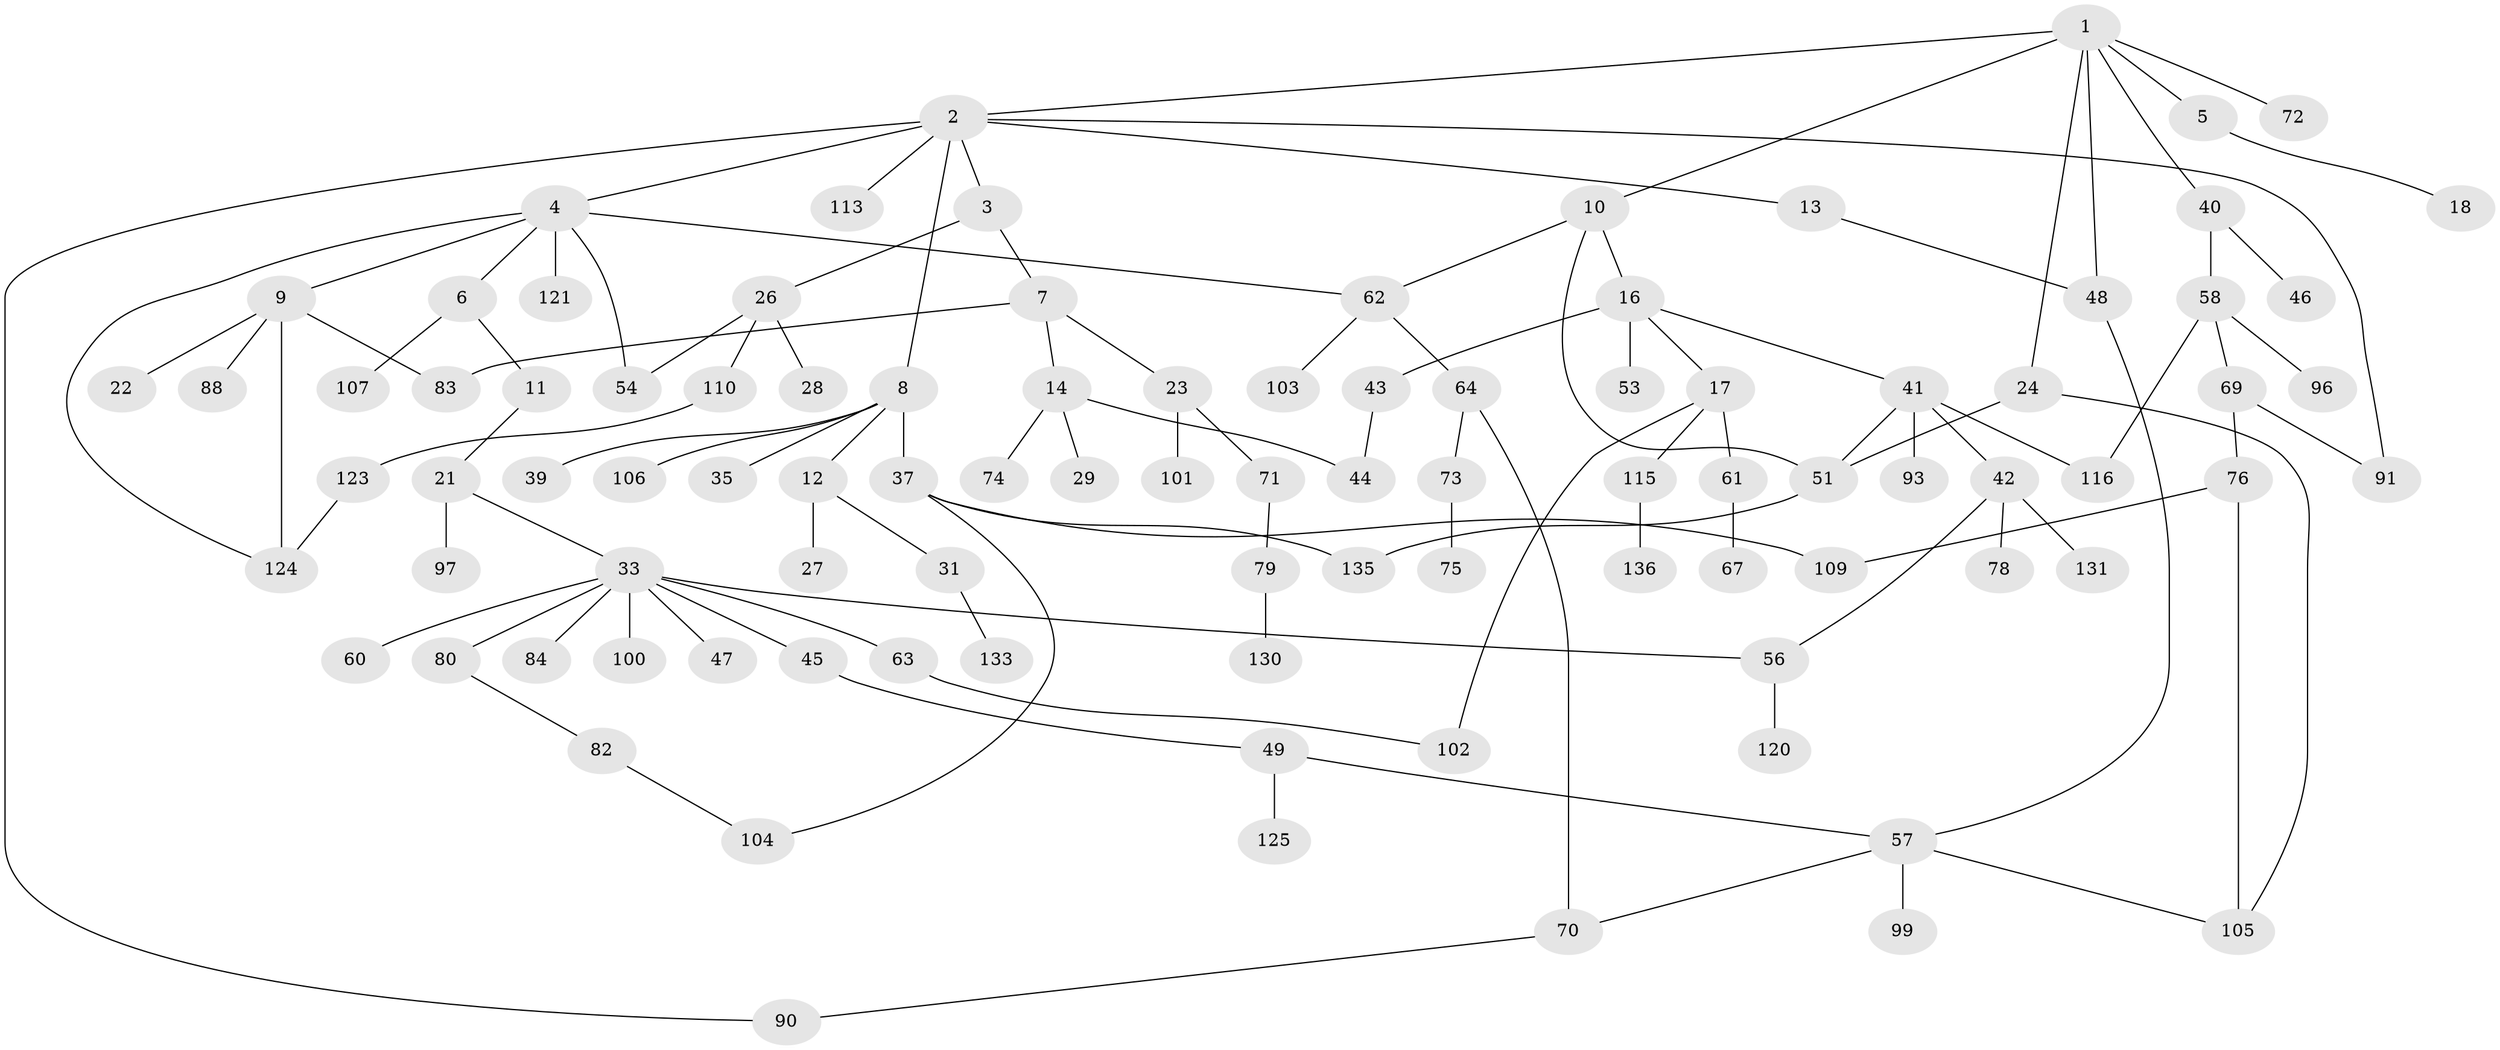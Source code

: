 // original degree distribution, {7: 0.007246376811594203, 8: 0.014492753623188406, 3: 0.2391304347826087, 6: 0.014492753623188406, 2: 0.2898550724637681, 4: 0.07246376811594203, 5: 0.021739130434782608, 1: 0.34057971014492755}
// Generated by graph-tools (version 1.1) at 2025/10/02/27/25 16:10:55]
// undirected, 96 vertices, 116 edges
graph export_dot {
graph [start="1"]
  node [color=gray90,style=filled];
  1 [super="+94"];
  2 [super="+15"];
  3 [super="+20"];
  4 [super="+36"];
  5;
  6 [super="+68"];
  7 [super="+129"];
  8 [super="+19"];
  9 [super="+66"];
  10 [super="+85"];
  11;
  12;
  13 [super="+65"];
  14 [super="+30"];
  16 [super="+50"];
  17 [super="+32"];
  18 [super="+92"];
  21;
  22;
  23 [super="+25"];
  24 [super="+34"];
  26 [super="+55"];
  27;
  28;
  29;
  31 [super="+114"];
  33 [super="+77"];
  35 [super="+137"];
  37 [super="+38"];
  39;
  40;
  41 [super="+98"];
  42 [super="+52"];
  43 [super="+81"];
  44 [super="+134"];
  45;
  46;
  47;
  48;
  49 [super="+86"];
  51 [super="+119"];
  53;
  54 [super="+59"];
  56 [super="+128"];
  57 [super="+89"];
  58 [super="+95"];
  60;
  61 [super="+117"];
  62;
  63;
  64 [super="+126"];
  67;
  69;
  70 [super="+111"];
  71 [super="+118"];
  72 [super="+112"];
  73;
  74;
  75;
  76 [super="+87"];
  78;
  79;
  80;
  82;
  83;
  84 [super="+108"];
  88;
  90;
  91 [super="+127"];
  93;
  96;
  97;
  99;
  100;
  101;
  102;
  103;
  104;
  105;
  106;
  107;
  109;
  110;
  113;
  115 [super="+122"];
  116;
  120;
  121;
  123 [super="+138"];
  124;
  125 [super="+132"];
  130;
  131;
  133;
  135;
  136;
  1 -- 2;
  1 -- 5;
  1 -- 10;
  1 -- 24;
  1 -- 40;
  1 -- 72;
  1 -- 48;
  2 -- 3;
  2 -- 4;
  2 -- 8;
  2 -- 13;
  2 -- 113;
  2 -- 90;
  2 -- 91;
  3 -- 7;
  3 -- 26;
  4 -- 6;
  4 -- 9;
  4 -- 54;
  4 -- 62;
  4 -- 124;
  4 -- 121;
  5 -- 18;
  6 -- 11;
  6 -- 107;
  7 -- 14;
  7 -- 23;
  7 -- 83;
  8 -- 12;
  8 -- 37;
  8 -- 39;
  8 -- 106;
  8 -- 35;
  9 -- 22;
  9 -- 124;
  9 -- 88;
  9 -- 83;
  10 -- 16;
  10 -- 51;
  10 -- 62;
  11 -- 21;
  12 -- 27;
  12 -- 31;
  13 -- 48;
  14 -- 29;
  14 -- 74;
  14 -- 44;
  16 -- 17;
  16 -- 41;
  16 -- 43;
  16 -- 53;
  17 -- 61;
  17 -- 115;
  17 -- 102;
  21 -- 33;
  21 -- 97;
  23 -- 71;
  23 -- 101;
  24 -- 51;
  24 -- 105;
  26 -- 28;
  26 -- 110;
  26 -- 54;
  31 -- 133;
  33 -- 45;
  33 -- 47;
  33 -- 60;
  33 -- 63;
  33 -- 100;
  33 -- 80;
  33 -- 84;
  33 -- 56;
  37 -- 109;
  37 -- 135;
  37 -- 104;
  40 -- 46;
  40 -- 58;
  41 -- 42;
  41 -- 93;
  41 -- 116;
  41 -- 51;
  42 -- 131;
  42 -- 56;
  42 -- 78;
  43 -- 44;
  45 -- 49;
  48 -- 57;
  49 -- 57;
  49 -- 125;
  51 -- 135;
  56 -- 120;
  57 -- 105;
  57 -- 99;
  57 -- 70;
  58 -- 69;
  58 -- 116;
  58 -- 96;
  61 -- 67;
  62 -- 64;
  62 -- 103;
  63 -- 102;
  64 -- 70;
  64 -- 73;
  69 -- 76;
  69 -- 91;
  70 -- 90;
  71 -- 79;
  73 -- 75;
  76 -- 109;
  76 -- 105;
  79 -- 130;
  80 -- 82;
  82 -- 104;
  110 -- 123;
  115 -- 136;
  123 -- 124;
}
